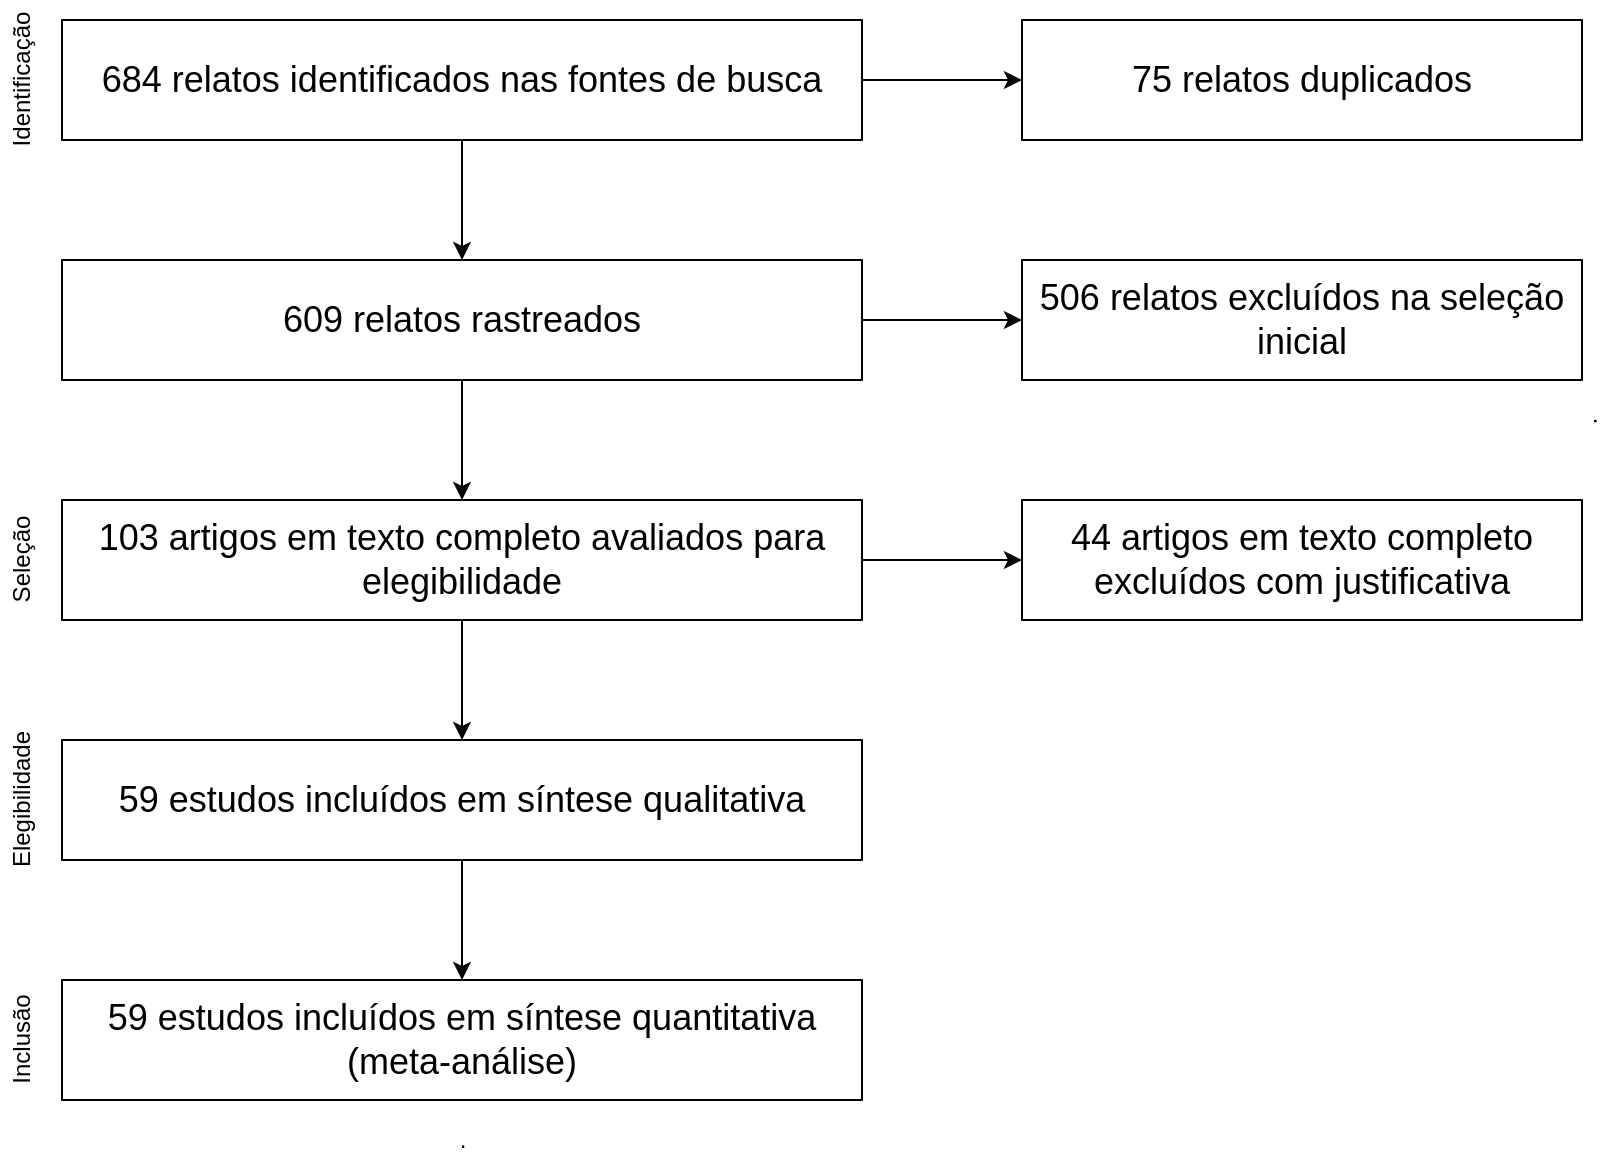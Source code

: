<mxfile version="14.0.4" type="github">
  <diagram id="1mi55w-MK9Hq0wuGrsEP" name="Page-1">
    <mxGraphModel dx="1038" dy="524" grid="1" gridSize="10" guides="1" tooltips="1" connect="1" arrows="1" fold="1" page="1" pageScale="1" pageWidth="827" pageHeight="1169" math="0" shadow="0">
      <root>
        <mxCell id="0" />
        <mxCell id="1" parent="0" />
        <mxCell id="LezXGtvEfTM29wGy_VLV-1" value="" style="edgeStyle=orthogonalEdgeStyle;rounded=0;orthogonalLoop=1;jettySize=auto;html=1;fontFamily=Helvetica;" edge="1" parent="1" source="LezXGtvEfTM29wGy_VLV-3" target="LezXGtvEfTM29wGy_VLV-20">
          <mxGeometry relative="1" as="geometry" />
        </mxCell>
        <mxCell id="LezXGtvEfTM29wGy_VLV-2" value="" style="edgeStyle=orthogonalEdgeStyle;rounded=0;orthogonalLoop=1;jettySize=auto;html=1;fontFamily=Helvetica;" edge="1" parent="1" source="LezXGtvEfTM29wGy_VLV-3" target="LezXGtvEfTM29wGy_VLV-8">
          <mxGeometry relative="1" as="geometry" />
        </mxCell>
        <mxCell id="LezXGtvEfTM29wGy_VLV-3" value="&lt;font style=&quot;font-size: 18px&quot;&gt;684 relatos identificados nas fontes de busca &lt;/font&gt;" style="rounded=0;whiteSpace=wrap;html=1;" vertex="1" parent="1">
          <mxGeometry x="40" y="40" width="400" height="60" as="geometry" />
        </mxCell>
        <mxCell id="LezXGtvEfTM29wGy_VLV-4" value="Identificação" style="text;html=1;align=center;verticalAlign=middle;resizable=0;points=[];autosize=1;fontFamily=Helvetica;rotation=270;" vertex="1" parent="1">
          <mxGeometry x="-20" y="60" width="80" height="20" as="geometry" />
        </mxCell>
        <mxCell id="LezXGtvEfTM29wGy_VLV-5" style="edgeStyle=orthogonalEdgeStyle;rounded=0;orthogonalLoop=1;jettySize=auto;html=1;exitX=0.5;exitY=1;exitDx=0;exitDy=0;fontFamily=Helvetica;" edge="1" parent="1">
          <mxGeometry relative="1" as="geometry">
            <mxPoint x="240" y="200" as="sourcePoint" />
            <mxPoint x="240" y="200" as="targetPoint" />
          </mxGeometry>
        </mxCell>
        <mxCell id="LezXGtvEfTM29wGy_VLV-6" value="" style="edgeStyle=orthogonalEdgeStyle;rounded=0;orthogonalLoop=1;jettySize=auto;html=1;fontFamily=Helvetica;" edge="1" parent="1" source="LezXGtvEfTM29wGy_VLV-8" target="LezXGtvEfTM29wGy_VLV-9">
          <mxGeometry relative="1" as="geometry" />
        </mxCell>
        <mxCell id="LezXGtvEfTM29wGy_VLV-7" value="" style="edgeStyle=orthogonalEdgeStyle;rounded=0;orthogonalLoop=1;jettySize=auto;html=1;fontFamily=Helvetica;" edge="1" parent="1" source="LezXGtvEfTM29wGy_VLV-8" target="LezXGtvEfTM29wGy_VLV-13">
          <mxGeometry relative="1" as="geometry" />
        </mxCell>
        <mxCell id="LezXGtvEfTM29wGy_VLV-8" value="&lt;font style=&quot;font-size: 18px&quot;&gt;609 relatos rastreados&lt;/font&gt;" style="whiteSpace=wrap;html=1;rounded=0;" vertex="1" parent="1">
          <mxGeometry x="40" y="160" width="400" height="60" as="geometry" />
        </mxCell>
        <mxCell id="LezXGtvEfTM29wGy_VLV-9" value="&lt;font style=&quot;font-size: 18px&quot;&gt;506 relatos excluídos na seleção inicial&lt;/font&gt;" style="whiteSpace=wrap;html=1;rounded=0;" vertex="1" parent="1">
          <mxGeometry x="520" y="160" width="280" height="60" as="geometry" />
        </mxCell>
        <mxCell id="LezXGtvEfTM29wGy_VLV-10" value="Elegibilidade" style="text;html=1;align=center;verticalAlign=middle;resizable=0;points=[];autosize=1;fontFamily=Helvetica;rotation=270;" vertex="1" parent="1">
          <mxGeometry x="-25" y="420" width="90" height="20" as="geometry" />
        </mxCell>
        <mxCell id="LezXGtvEfTM29wGy_VLV-11" value="" style="edgeStyle=orthogonalEdgeStyle;rounded=0;orthogonalLoop=1;jettySize=auto;html=1;fontFamily=Helvetica;" edge="1" parent="1" source="LezXGtvEfTM29wGy_VLV-13" target="LezXGtvEfTM29wGy_VLV-14">
          <mxGeometry relative="1" as="geometry" />
        </mxCell>
        <mxCell id="LezXGtvEfTM29wGy_VLV-12" value="" style="edgeStyle=orthogonalEdgeStyle;rounded=0;orthogonalLoop=1;jettySize=auto;html=1;fontFamily=Helvetica;" edge="1" parent="1" source="LezXGtvEfTM29wGy_VLV-13" target="LezXGtvEfTM29wGy_VLV-16">
          <mxGeometry relative="1" as="geometry" />
        </mxCell>
        <mxCell id="LezXGtvEfTM29wGy_VLV-13" value="&lt;font style=&quot;font-size: 18px&quot;&gt;103 artigos em texto completo avaliados para elegibilidade&lt;/font&gt;" style="whiteSpace=wrap;html=1;rounded=0;" vertex="1" parent="1">
          <mxGeometry x="40" y="280" width="400" height="60" as="geometry" />
        </mxCell>
        <mxCell id="LezXGtvEfTM29wGy_VLV-14" value="&lt;font style=&quot;font-size: 18px&quot;&gt;44 artigos em texto completo excluídos com justificativa&lt;/font&gt;" style="whiteSpace=wrap;html=1;rounded=0;" vertex="1" parent="1">
          <mxGeometry x="520" y="280" width="280" height="60" as="geometry" />
        </mxCell>
        <mxCell id="LezXGtvEfTM29wGy_VLV-15" value="" style="edgeStyle=orthogonalEdgeStyle;rounded=0;orthogonalLoop=1;jettySize=auto;html=1;fontFamily=Helvetica;" edge="1" parent="1" source="LezXGtvEfTM29wGy_VLV-16" target="LezXGtvEfTM29wGy_VLV-17">
          <mxGeometry relative="1" as="geometry" />
        </mxCell>
        <mxCell id="LezXGtvEfTM29wGy_VLV-16" value="&lt;font style=&quot;font-size: 18px&quot;&gt;59 estudos incluídos em síntese qualitativa&lt;/font&gt;" style="whiteSpace=wrap;html=1;rounded=0;" vertex="1" parent="1">
          <mxGeometry x="40" y="400" width="400" height="60" as="geometry" />
        </mxCell>
        <mxCell id="LezXGtvEfTM29wGy_VLV-17" value="&lt;font style=&quot;font-size: 18px&quot;&gt;59 estudos incluídos em síntese quantitativa (meta-análise)&lt;/font&gt;" style="whiteSpace=wrap;html=1;rounded=0;" vertex="1" parent="1">
          <mxGeometry x="40" y="520" width="400" height="60" as="geometry" />
        </mxCell>
        <mxCell id="LezXGtvEfTM29wGy_VLV-18" value="Seleção" style="text;html=1;align=center;verticalAlign=middle;resizable=0;points=[];autosize=1;fontFamily=Helvetica;rotation=270;" vertex="1" parent="1">
          <mxGeometry x="-10" y="300" width="60" height="20" as="geometry" />
        </mxCell>
        <mxCell id="LezXGtvEfTM29wGy_VLV-19" value="Inclusão" style="text;html=1;align=center;verticalAlign=middle;resizable=0;points=[];autosize=1;fontFamily=Helvetica;rotation=270;" vertex="1" parent="1">
          <mxGeometry x="-10" y="540" width="60" height="20" as="geometry" />
        </mxCell>
        <mxCell id="LezXGtvEfTM29wGy_VLV-20" value="&lt;font style=&quot;font-size: 18px&quot;&gt;75 relatos duplicados&lt;/font&gt;" style="whiteSpace=wrap;html=1;rounded=0;" vertex="1" parent="1">
          <mxGeometry x="520" y="40" width="280" height="60" as="geometry" />
        </mxCell>
        <mxCell id="LezXGtvEfTM29wGy_VLV-21" value="." style="text;html=1;align=center;verticalAlign=middle;resizable=0;points=[];autosize=1;fontFamily=Helvetica;" vertex="1" parent="1">
          <mxGeometry x="230" y="590" width="20" height="20" as="geometry" />
        </mxCell>
        <mxCell id="LezXGtvEfTM29wGy_VLV-22" value="." style="text;html=1;align=center;verticalAlign=middle;resizable=0;points=[];autosize=1;fontFamily=Helvetica;rotation=90;" vertex="1" parent="1">
          <mxGeometry x="800" y="230" width="20" height="20" as="geometry" />
        </mxCell>
      </root>
    </mxGraphModel>
  </diagram>
</mxfile>
